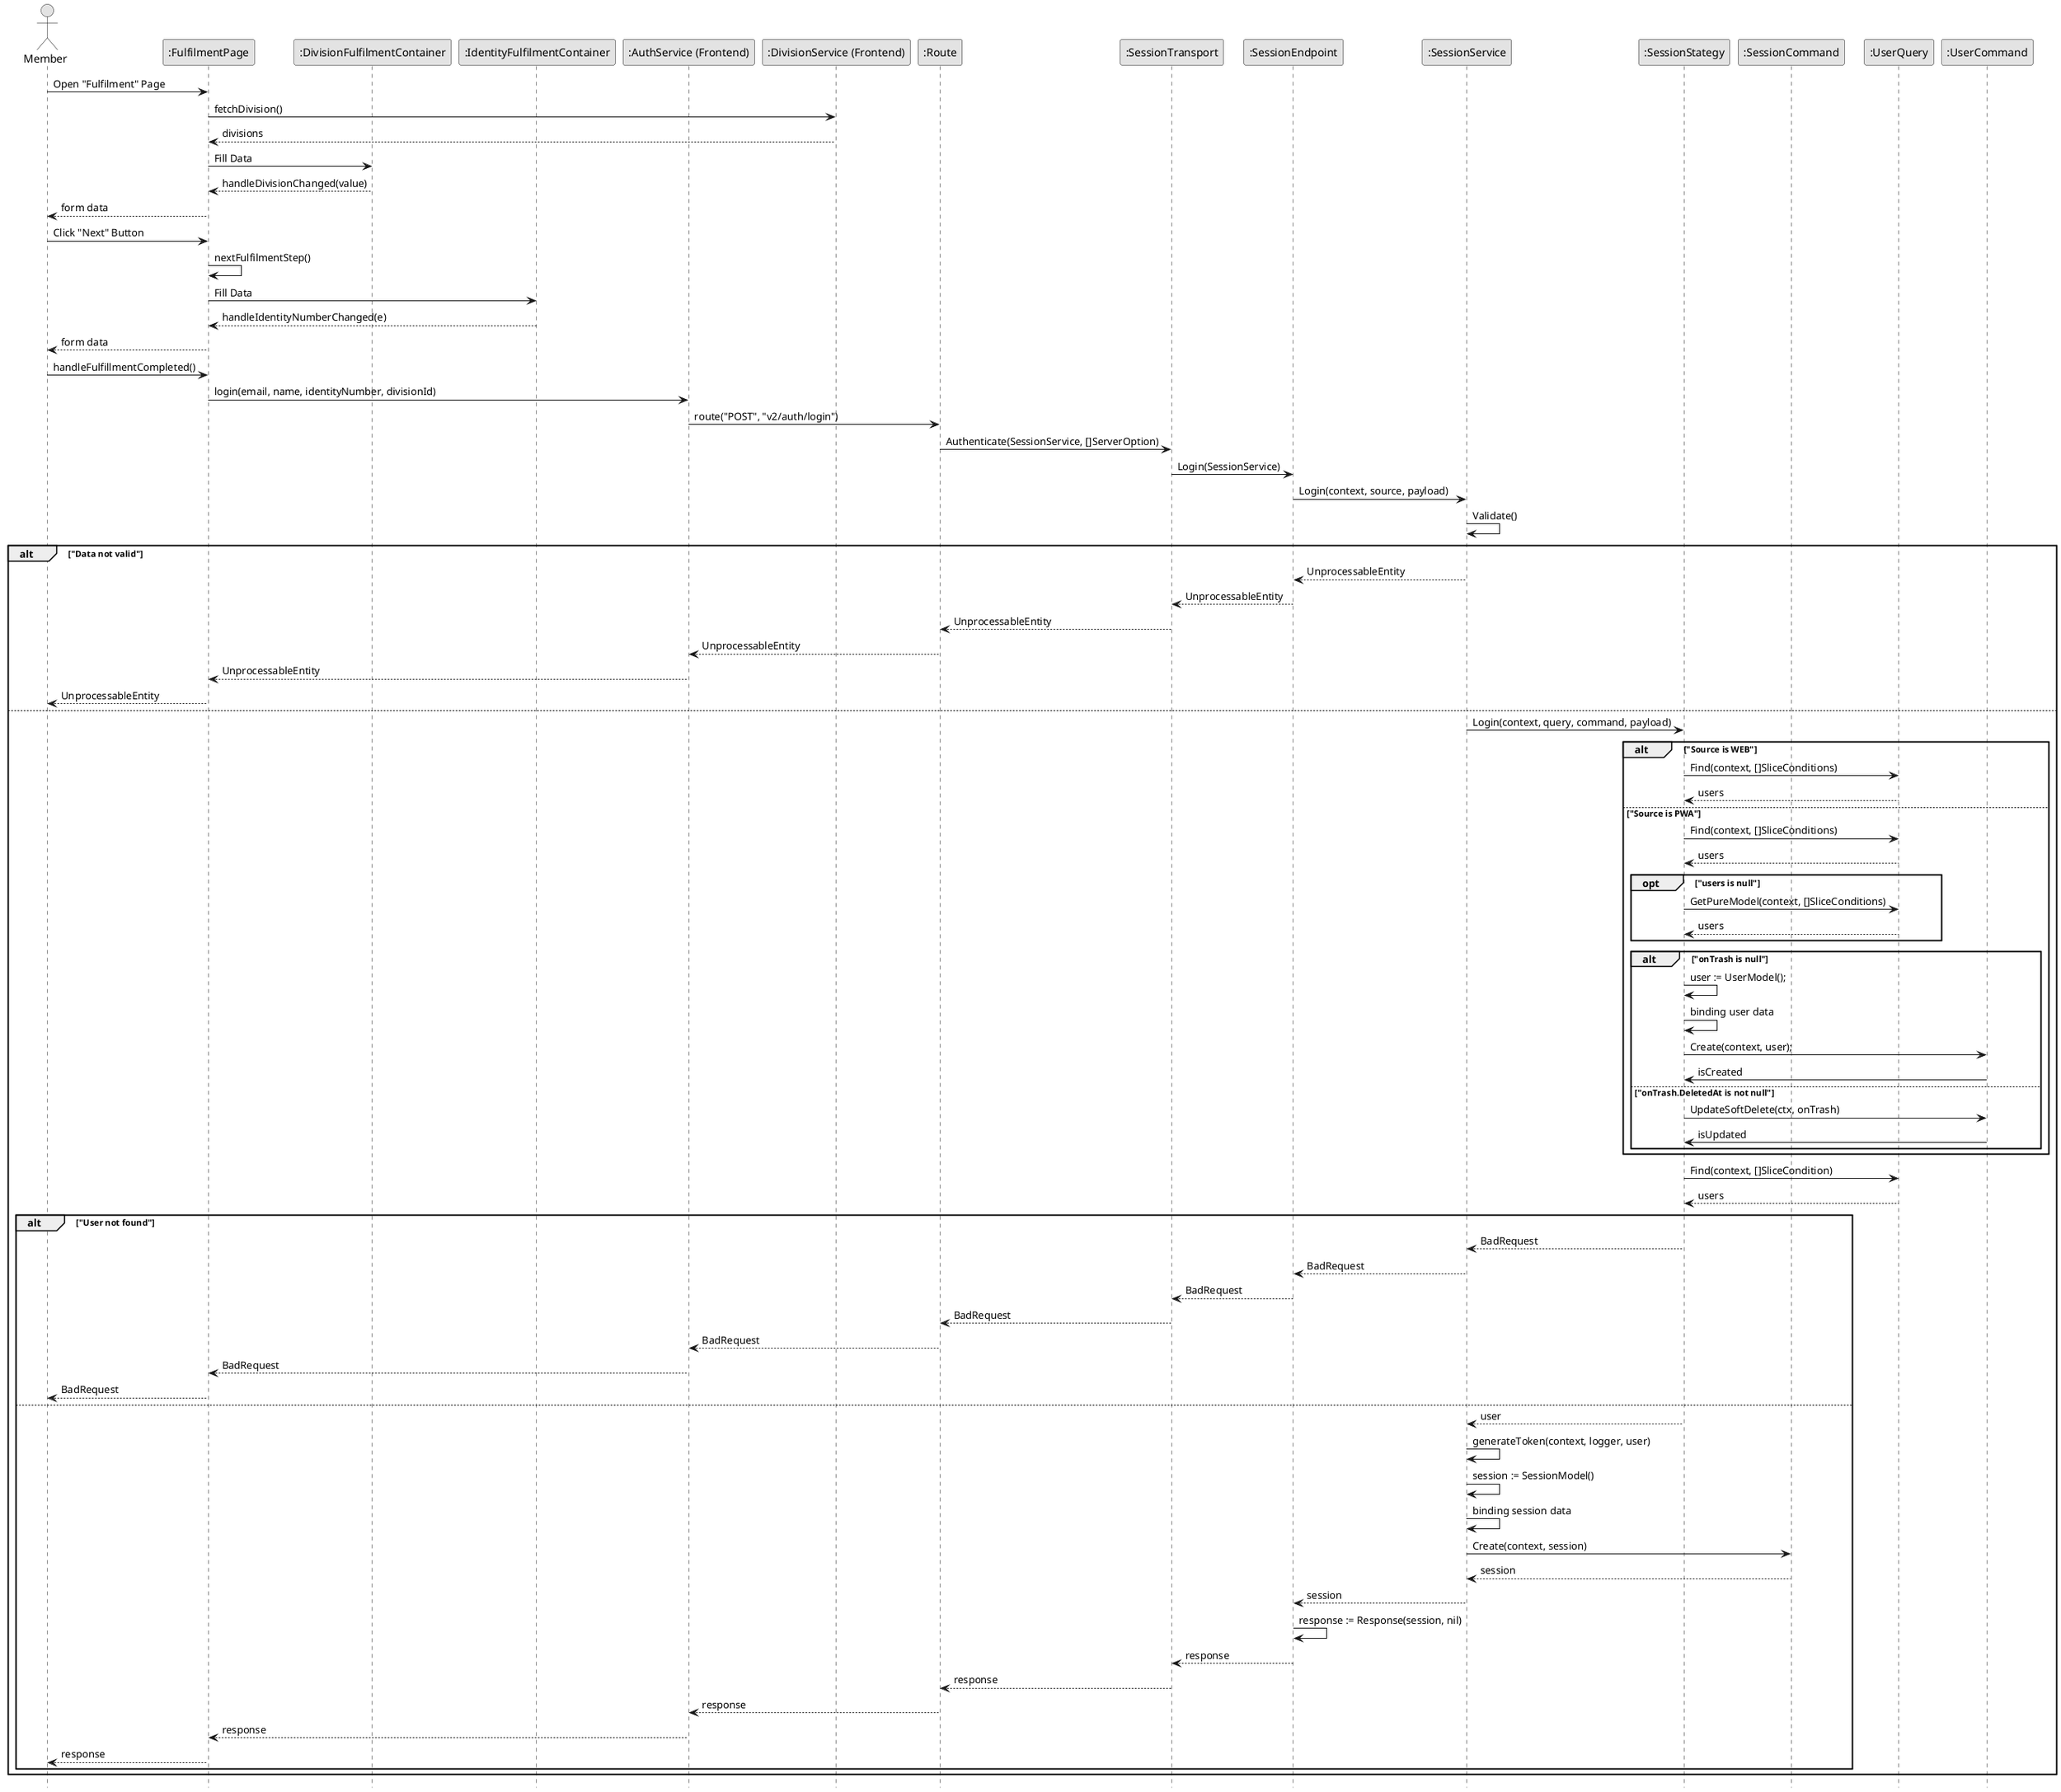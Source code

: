 @startuml Register

skinparam Monochrome true
skinparam Shadowing false
hide footbox

actor Member
participant ":FulfilmentPage" as FulfilmentPage
participant ":DivisionFulfilmentContainer" as DivisionFulfilmentFormContainer
participant ":IdentityFulfilmentContainer" as IdentityFulfilmentFormContainer
participant ":AuthService (Frontend)" as FEAuthService
participant ":DivisionService (Frontend)" as FEDivisionService
participant ":Route" as Route
participant ":SessionTransport" as SessionTransport
participant ":SessionEndpoint" as SessionEndpoint
participant ":SessionService" as SessionService
participant ":SessionStategy" as SessionStrategy
participant ":SessionCommand" as SessionCommand
participant ":UserQuery" as UserQuery
participant ":UserCommand" as UserCommand

Member->FulfilmentPage: Open "Fulfilment" Page
FulfilmentPage->FEDivisionService: fetchDivision()
FEDivisionService-->FulfilmentPage: divisions
FulfilmentPage->DivisionFulfilmentFormContainer: Fill Data
DivisionFulfilmentFormContainer-->FulfilmentPage: handleDivisionChanged(value)
FulfilmentPage-->Member: form data
Member->FulfilmentPage: Click "Next" Button
FulfilmentPage->FulfilmentPage: nextFulfilmentStep()
FulfilmentPage->IdentityFulfilmentFormContainer: Fill Data
IdentityFulfilmentFormContainer-->FulfilmentPage: handleIdentityNumberChanged(e)
FulfilmentPage-->Member: form data
Member->FulfilmentPage: handleFulfillmentCompleted()
FulfilmentPage->FEAuthService: login(email, name, identityNumber, divisionId)
FEAuthService->Route: route("POST", "v2/auth/login")

Route->SessionTransport: Authenticate(SessionService, []ServerOption)
SessionTransport->SessionEndpoint: Login(SessionService)
SessionEndpoint->SessionService: Login(context, source, payload)
SessionService->SessionService: Validate()

alt "Data not valid"
    SessionService-->SessionEndpoint: UnprocessableEntity
    SessionEndpoint-->SessionTransport: UnprocessableEntity
    SessionTransport-->Route: UnprocessableEntity
    Route-->FEAuthService: UnprocessableEntity
    FEAuthService-->FulfilmentPage: UnprocessableEntity
    FulfilmentPage-->Member: UnprocessableEntity
else
    SessionService->SessionStrategy: Login(context, query, command, payload)

    alt "Source is WEB"
        SessionStrategy->UserQuery: Find(context, []SliceConditions)
        UserQuery-->SessionStrategy: users
    else "Source is PWA"
        SessionStrategy->UserQuery: Find(context, []SliceConditions)
        UserQuery-->SessionStrategy: users

        opt "users is null"
            SessionStrategy->UserQuery: GetPureModel(context, []SliceConditions)
            UserQuery-->SessionStrategy: users
        end

        alt "onTrash is null"
            SessionStrategy->SessionStrategy: user := UserModel();
            SessionStrategy->SessionStrategy: binding user data
            SessionStrategy->UserCommand: Create(context, user);
            UserCommand->SessionStrategy: isCreated
        else "onTrash.DeletedAt is not null"
            SessionStrategy->UserCommand: UpdateSoftDelete(ctx, onTrash)
            UserCommand->SessionStrategy: isUpdated
        end
    end

    SessionStrategy->UserQuery: Find(context, []SliceCondition)
    UserQuery-->SessionStrategy: users

    alt "User not found"
        SessionStrategy-->SessionService: BadRequest
        SessionService-->SessionEndpoint: BadRequest
        SessionEndpoint-->SessionTransport: BadRequest
        SessionTransport-->Route: BadRequest
        Route-->FEAuthService: BadRequest
        FEAuthService-->FulfilmentPage: BadRequest
        FulfilmentPage-->Member: BadRequest
    else
        SessionStrategy-->SessionService: user
        SessionService->SessionService: generateToken(context, logger, user)
        SessionService->SessionService: session := SessionModel()
        SessionService->SessionService: binding session data
        SessionService->SessionCommand: Create(context, session)
        SessionCommand-->SessionService: session
        SessionService-->SessionEndpoint: session
        SessionEndpoint->SessionEndpoint: response := Response(session, nil)
        SessionEndpoint-->SessionTransport: response
        SessionTransport-->Route: response
        Route-->FEAuthService: response
        FEAuthService-->FulfilmentPage: response
        FulfilmentPage-->Member: response
    end
end

@enduml